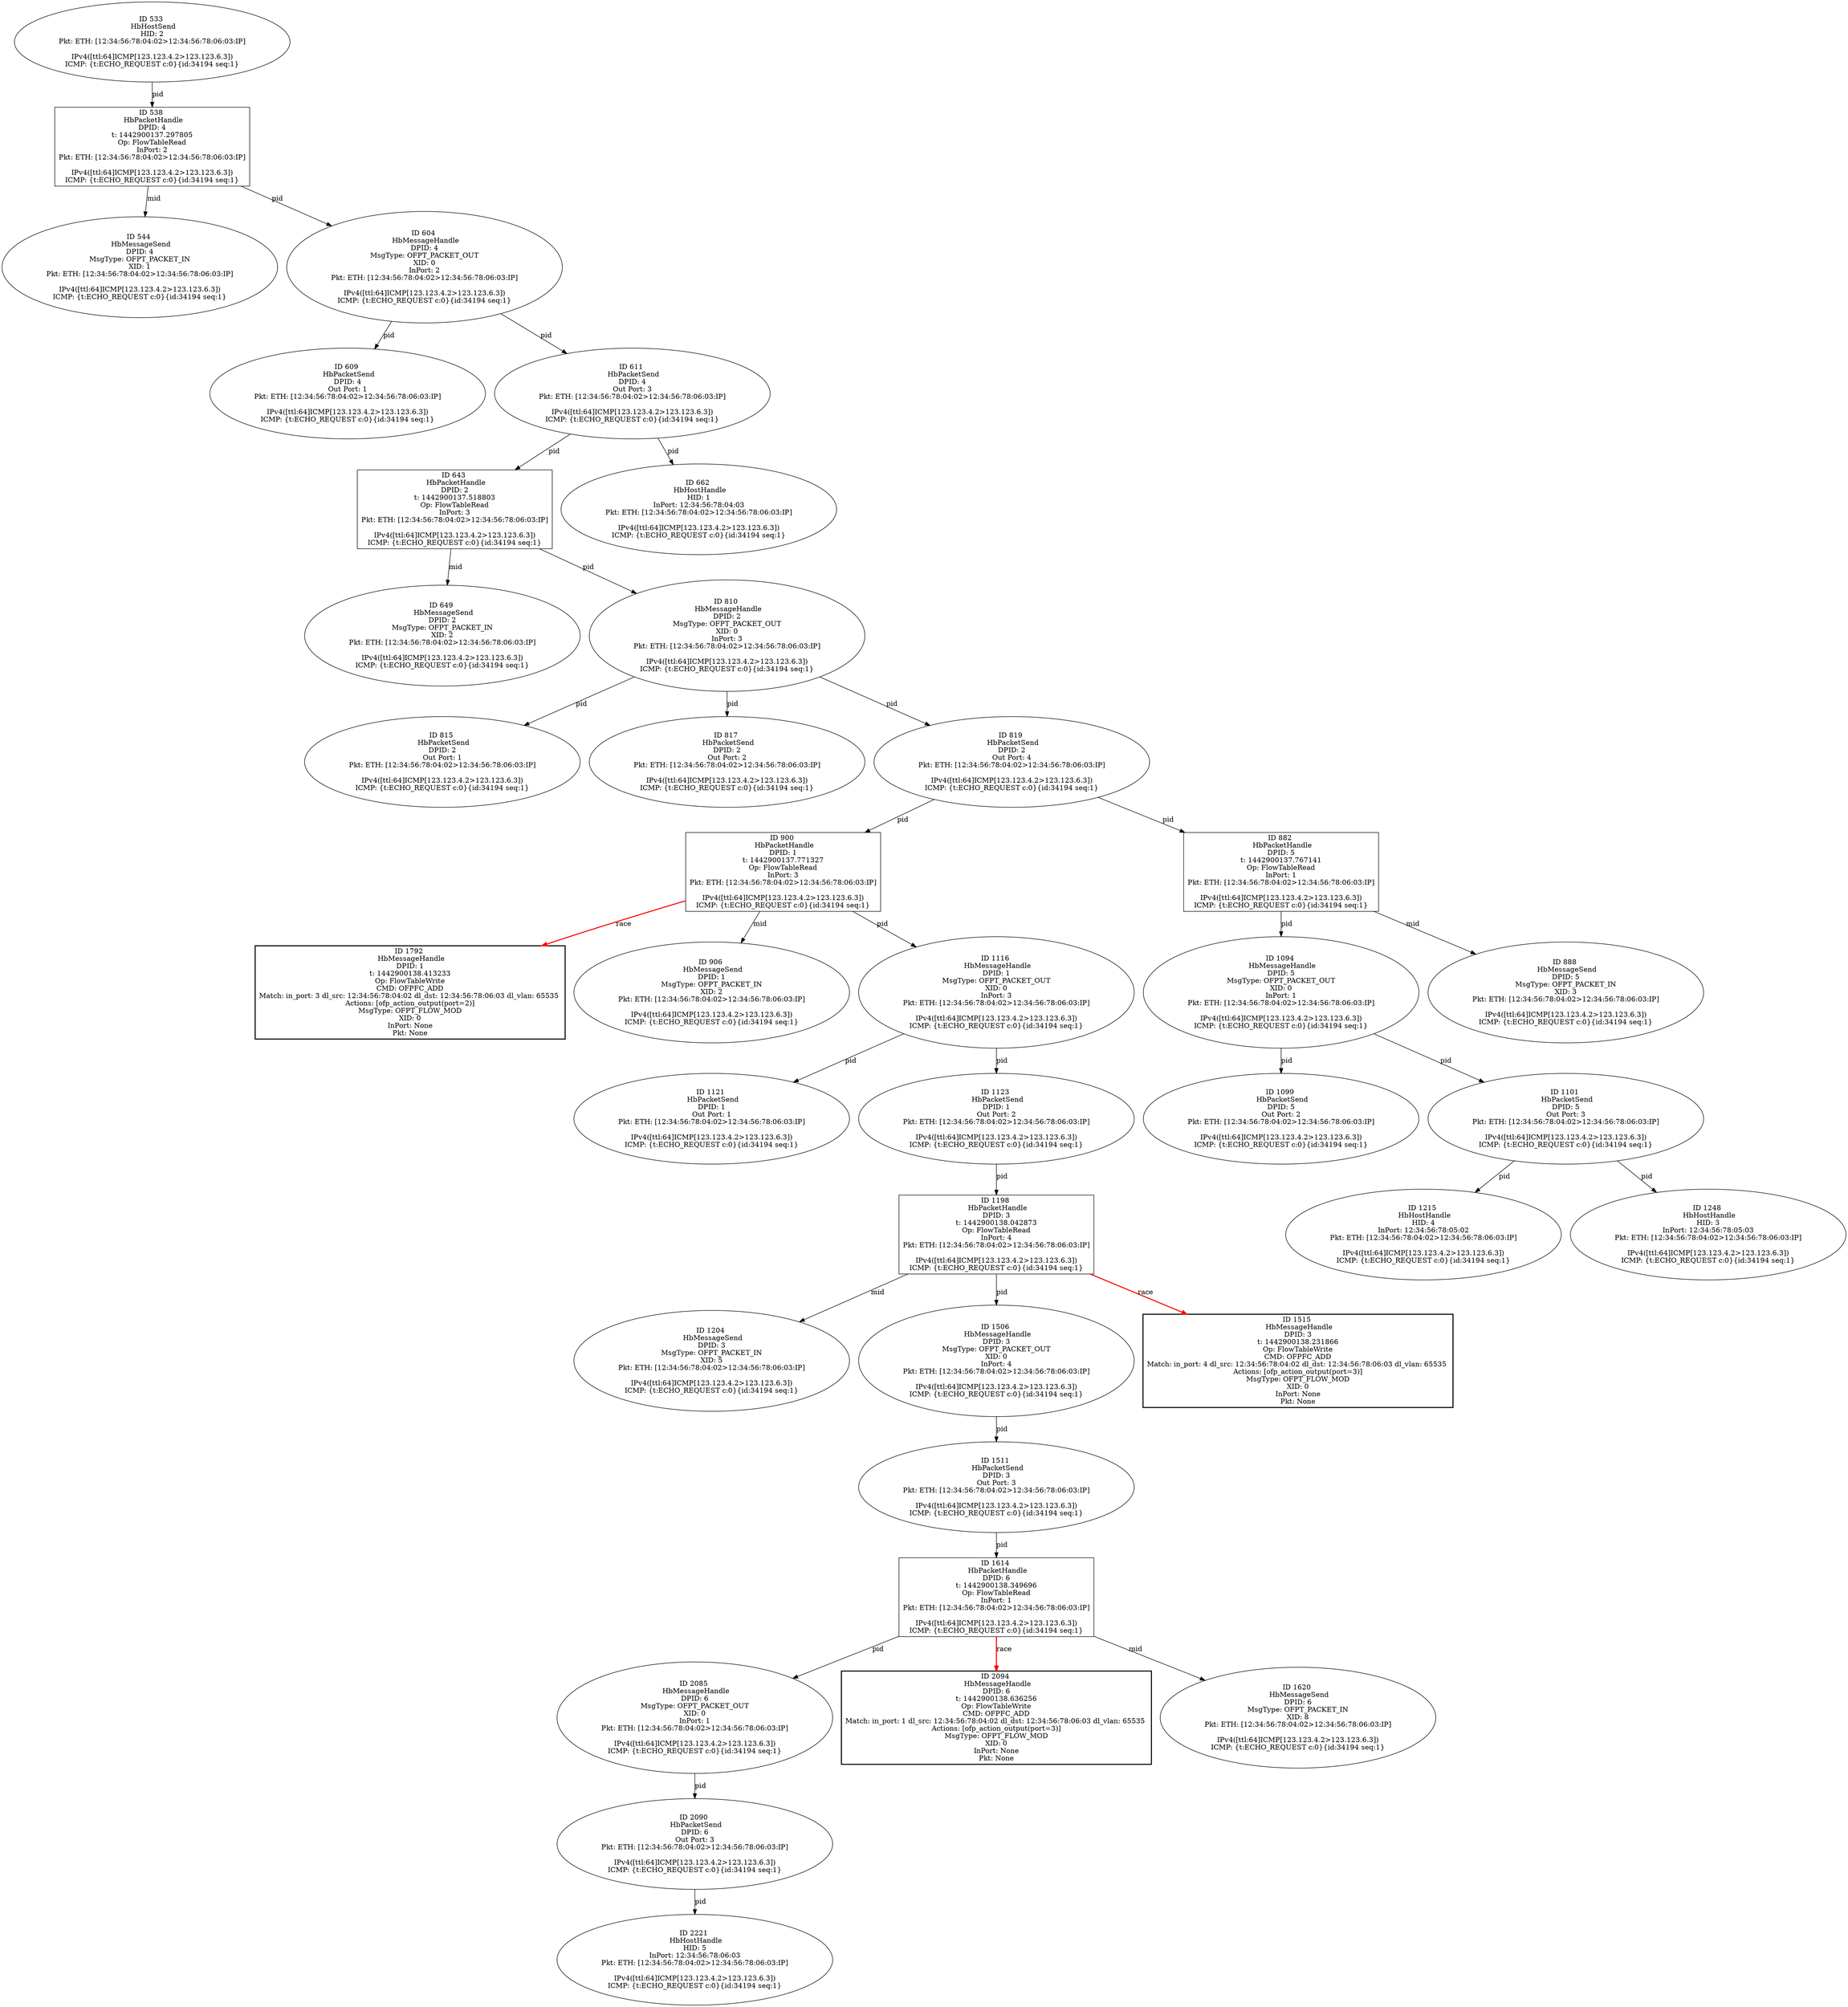 strict digraph G {
1792 [shape=box, style=bold, event=<hb_events.HbMessageHandle object at 0x107a7cbd0>, label="ID 1792 
 HbMessageHandle
DPID: 1
t: 1442900138.413233
Op: FlowTableWrite
CMD: OFPFC_ADD
Match: in_port: 3 dl_src: 12:34:56:78:04:02 dl_dst: 12:34:56:78:06:03 dl_vlan: 65535 
Actions: [ofp_action_output(port=2)]
MsgType: OFPT_FLOW_MOD
XID: 0
InPort: None
Pkt: None"];
643 [shape=box, event=<hb_events.HbPacketHandle object at 0x1078b5750>, label="ID 643 
 HbPacketHandle
DPID: 2
t: 1442900137.518803
Op: FlowTableRead
InPort: 3
Pkt: ETH: [12:34:56:78:04:02>12:34:56:78:06:03:IP]

IPv4([ttl:64]ICMP[123.123.4.2>123.123.6.3])
ICMP: {t:ECHO_REQUEST c:0}{id:34194 seq:1}"];
900 [shape=box, event=<hb_events.HbPacketHandle object at 0x10790b8d0>, label="ID 900 
 HbPacketHandle
DPID: 1
t: 1442900137.771327
Op: FlowTableRead
InPort: 3
Pkt: ETH: [12:34:56:78:04:02>12:34:56:78:06:03:IP]

IPv4([ttl:64]ICMP[123.123.4.2>123.123.6.3])
ICMP: {t:ECHO_REQUEST c:0}{id:34194 seq:1}"];
649 [shape=oval, event=<hb_events.HbMessageSend object at 0x1078b5e90>, label="ID 649 
 HbMessageSend
DPID: 2
MsgType: OFPT_PACKET_IN
XID: 2
Pkt: ETH: [12:34:56:78:04:02>12:34:56:78:06:03:IP]

IPv4([ttl:64]ICMP[123.123.4.2>123.123.6.3])
ICMP: {t:ECHO_REQUEST c:0}{id:34194 seq:1}"];
906 [shape=oval, event=<hb_events.HbMessageSend object at 0x107906050>, label="ID 906 
 HbMessageSend
DPID: 1
MsgType: OFPT_PACKET_IN
XID: 2
Pkt: ETH: [12:34:56:78:04:02>12:34:56:78:06:03:IP]

IPv4([ttl:64]ICMP[123.123.4.2>123.123.6.3])
ICMP: {t:ECHO_REQUEST c:0}{id:34194 seq:1}"];
533 [shape=oval, event=<hb_events.HbHostSend object at 0x107890e90>, label="ID 533 
 HbHostSend
HID: 2
Pkt: ETH: [12:34:56:78:04:02>12:34:56:78:06:03:IP]

IPv4([ttl:64]ICMP[123.123.4.2>123.123.6.3])
ICMP: {t:ECHO_REQUEST c:0}{id:34194 seq:1}"];
662 [shape=oval, event=<hb_events.HbHostHandle object at 0x1078bb810>, label="ID 662 
 HbHostHandle
HID: 1
InPort: 12:34:56:78:04:03
Pkt: ETH: [12:34:56:78:04:02>12:34:56:78:06:03:IP]

IPv4([ttl:64]ICMP[123.123.4.2>123.123.6.3])
ICMP: {t:ECHO_REQUEST c:0}{id:34194 seq:1}"];
538 [shape=box, event=<hb_events.HbPacketHandle object at 0x107896110>, label="ID 538 
 HbPacketHandle
DPID: 4
t: 1442900137.297805
Op: FlowTableRead
InPort: 2
Pkt: ETH: [12:34:56:78:04:02>12:34:56:78:06:03:IP]

IPv4([ttl:64]ICMP[123.123.4.2>123.123.6.3])
ICMP: {t:ECHO_REQUEST c:0}{id:34194 seq:1}"];
544 [shape=oval, event=<hb_events.HbMessageSend object at 0x107896850>, label="ID 544 
 HbMessageSend
DPID: 4
MsgType: OFPT_PACKET_IN
XID: 1
Pkt: ETH: [12:34:56:78:04:02>12:34:56:78:06:03:IP]

IPv4([ttl:64]ICMP[123.123.4.2>123.123.6.3])
ICMP: {t:ECHO_REQUEST c:0}{id:34194 seq:1}"];
2085 [shape=oval, event=<hb_events.HbMessageHandle object at 0x107b30a90>, label="ID 2085 
 HbMessageHandle
DPID: 6
MsgType: OFPT_PACKET_OUT
XID: 0
InPort: 1
Pkt: ETH: [12:34:56:78:04:02>12:34:56:78:06:03:IP]

IPv4([ttl:64]ICMP[123.123.4.2>123.123.6.3])
ICMP: {t:ECHO_REQUEST c:0}{id:34194 seq:1}"];
604 [shape=oval, event=<hb_events.HbMessageHandle object at 0x1078ab5d0>, label="ID 604 
 HbMessageHandle
DPID: 4
MsgType: OFPT_PACKET_OUT
XID: 0
InPort: 2
Pkt: ETH: [12:34:56:78:04:02>12:34:56:78:06:03:IP]

IPv4([ttl:64]ICMP[123.123.4.2>123.123.6.3])
ICMP: {t:ECHO_REQUEST c:0}{id:34194 seq:1}"];
810 [shape=oval, event=<hb_events.HbMessageHandle object at 0x1078f0150>, label="ID 810 
 HbMessageHandle
DPID: 2
MsgType: OFPT_PACKET_OUT
XID: 0
InPort: 3
Pkt: ETH: [12:34:56:78:04:02>12:34:56:78:06:03:IP]

IPv4([ttl:64]ICMP[123.123.4.2>123.123.6.3])
ICMP: {t:ECHO_REQUEST c:0}{id:34194 seq:1}"];
2094 [shape=box, style=bold, event=<hb_events.HbMessageHandle object at 0x107c32d50>, label="ID 2094 
 HbMessageHandle
DPID: 6
t: 1442900138.636256
Op: FlowTableWrite
CMD: OFPFC_ADD
Match: in_port: 1 dl_src: 12:34:56:78:04:02 dl_dst: 12:34:56:78:06:03 dl_vlan: 65535 
Actions: [ofp_action_output(port=3)]
MsgType: OFPT_FLOW_MOD
XID: 0
InPort: None
Pkt: None"];
2221 [shape=oval, event=<hb_events.HbHostHandle object at 0x107c79310>, label="ID 2221 
 HbHostHandle
HID: 5
InPort: 12:34:56:78:06:03
Pkt: ETH: [12:34:56:78:04:02>12:34:56:78:06:03:IP]

IPv4([ttl:64]ICMP[123.123.4.2>123.123.6.3])
ICMP: {t:ECHO_REQUEST c:0}{id:34194 seq:1}"];
1198 [shape=box, event=<hb_events.HbPacketHandle object at 0x1079b49d0>, label="ID 1198 
 HbPacketHandle
DPID: 3
t: 1442900138.042873
Op: FlowTableRead
InPort: 4
Pkt: ETH: [12:34:56:78:04:02>12:34:56:78:06:03:IP]

IPv4([ttl:64]ICMP[123.123.4.2>123.123.6.3])
ICMP: {t:ECHO_REQUEST c:0}{id:34194 seq:1}"];
815 [shape=oval, event=<hb_events.HbPacketSend object at 0x1078f0650>, label="ID 815 
 HbPacketSend
DPID: 2
Out Port: 1
Pkt: ETH: [12:34:56:78:04:02>12:34:56:78:06:03:IP]

IPv4([ttl:64]ICMP[123.123.4.2>123.123.6.3])
ICMP: {t:ECHO_REQUEST c:0}{id:34194 seq:1}"];
817 [shape=oval, event=<hb_events.HbPacketSend object at 0x1078f0890>, label="ID 817 
 HbPacketSend
DPID: 2
Out Port: 2
Pkt: ETH: [12:34:56:78:04:02>12:34:56:78:06:03:IP]

IPv4([ttl:64]ICMP[123.123.4.2>123.123.6.3])
ICMP: {t:ECHO_REQUEST c:0}{id:34194 seq:1}"];
819 [shape=oval, event=<hb_events.HbPacketSend object at 0x1078f0ad0>, label="ID 819 
 HbPacketSend
DPID: 2
Out Port: 4
Pkt: ETH: [12:34:56:78:04:02>12:34:56:78:06:03:IP]

IPv4([ttl:64]ICMP[123.123.4.2>123.123.6.3])
ICMP: {t:ECHO_REQUEST c:0}{id:34194 seq:1}"];
1204 [shape=oval, event=<hb_events.HbMessageSend object at 0x1079bb150>, label="ID 1204 
 HbMessageSend
DPID: 3
MsgType: OFPT_PACKET_IN
XID: 5
Pkt: ETH: [12:34:56:78:04:02>12:34:56:78:06:03:IP]

IPv4([ttl:64]ICMP[123.123.4.2>123.123.6.3])
ICMP: {t:ECHO_REQUEST c:0}{id:34194 seq:1}"];
1215 [shape=oval, event=<hb_events.HbHostHandle object at 0x1079bb850>, label="ID 1215 
 HbHostHandle
HID: 4
InPort: 12:34:56:78:05:02
Pkt: ETH: [12:34:56:78:04:02>12:34:56:78:06:03:IP]

IPv4([ttl:64]ICMP[123.123.4.2>123.123.6.3])
ICMP: {t:ECHO_REQUEST c:0}{id:34194 seq:1}"];
1094 [shape=oval, event=<hb_events.HbMessageHandle object at 0x10795dc50>, label="ID 1094 
 HbMessageHandle
DPID: 5
MsgType: OFPT_PACKET_OUT
XID: 0
InPort: 1
Pkt: ETH: [12:34:56:78:04:02>12:34:56:78:06:03:IP]

IPv4([ttl:64]ICMP[123.123.4.2>123.123.6.3])
ICMP: {t:ECHO_REQUEST c:0}{id:34194 seq:1}"];
1121 [shape=oval, event=<hb_events.HbPacketSend object at 0x10796a4d0>, label="ID 1121 
 HbPacketSend
DPID: 1
Out Port: 1
Pkt: ETH: [12:34:56:78:04:02>12:34:56:78:06:03:IP]

IPv4([ttl:64]ICMP[123.123.4.2>123.123.6.3])
ICMP: {t:ECHO_REQUEST c:0}{id:34194 seq:1}"];
1099 [shape=oval, event=<hb_events.HbPacketSend object at 0x107964190>, label="ID 1099 
 HbPacketSend
DPID: 5
Out Port: 2
Pkt: ETH: [12:34:56:78:04:02>12:34:56:78:06:03:IP]

IPv4([ttl:64]ICMP[123.123.4.2>123.123.6.3])
ICMP: {t:ECHO_REQUEST c:0}{id:34194 seq:1}"];
1101 [shape=oval, event=<hb_events.HbPacketSend object at 0x1079643d0>, label="ID 1101 
 HbPacketSend
DPID: 5
Out Port: 3
Pkt: ETH: [12:34:56:78:04:02>12:34:56:78:06:03:IP]

IPv4([ttl:64]ICMP[123.123.4.2>123.123.6.3])
ICMP: {t:ECHO_REQUEST c:0}{id:34194 seq:1}"];
1614 [shape=box, event=<hb_events.HbPacketHandle object at 0x107a158d0>, label="ID 1614 
 HbPacketHandle
DPID: 6
t: 1442900138.349696
Op: FlowTableRead
InPort: 1
Pkt: ETH: [12:34:56:78:04:02>12:34:56:78:06:03:IP]

IPv4([ttl:64]ICMP[123.123.4.2>123.123.6.3])
ICMP: {t:ECHO_REQUEST c:0}{id:34194 seq:1}"];
1123 [shape=oval, event=<hb_events.HbPacketSend object at 0x10796a710>, label="ID 1123 
 HbPacketSend
DPID: 1
Out Port: 2
Pkt: ETH: [12:34:56:78:04:02>12:34:56:78:06:03:IP]

IPv4([ttl:64]ICMP[123.123.4.2>123.123.6.3])
ICMP: {t:ECHO_REQUEST c:0}{id:34194 seq:1}"];
1620 [shape=oval, event=<hb_events.HbMessageSend object at 0x107a1c3d0>, label="ID 1620 
 HbMessageSend
DPID: 6
MsgType: OFPT_PACKET_IN
XID: 8
Pkt: ETH: [12:34:56:78:04:02>12:34:56:78:06:03:IP]

IPv4([ttl:64]ICMP[123.123.4.2>123.123.6.3])
ICMP: {t:ECHO_REQUEST c:0}{id:34194 seq:1}"];
1116 [shape=oval, event=<hb_events.HbMessageHandle object at 0x107964f90>, label="ID 1116 
 HbMessageHandle
DPID: 1
MsgType: OFPT_PACKET_OUT
XID: 0
InPort: 3
Pkt: ETH: [12:34:56:78:04:02>12:34:56:78:06:03:IP]

IPv4([ttl:64]ICMP[123.123.4.2>123.123.6.3])
ICMP: {t:ECHO_REQUEST c:0}{id:34194 seq:1}"];
1248 [shape=oval, event=<hb_events.HbHostHandle object at 0x1079c8550>, label="ID 1248 
 HbHostHandle
HID: 3
InPort: 12:34:56:78:05:03
Pkt: ETH: [12:34:56:78:04:02>12:34:56:78:06:03:IP]

IPv4([ttl:64]ICMP[123.123.4.2>123.123.6.3])
ICMP: {t:ECHO_REQUEST c:0}{id:34194 seq:1}"];
609 [shape=oval, event=<hb_events.HbPacketSend object at 0x1078abad0>, label="ID 609 
 HbPacketSend
DPID: 4
Out Port: 1
Pkt: ETH: [12:34:56:78:04:02>12:34:56:78:06:03:IP]

IPv4([ttl:64]ICMP[123.123.4.2>123.123.6.3])
ICMP: {t:ECHO_REQUEST c:0}{id:34194 seq:1}"];
1506 [shape=oval, event=<hb_events.HbMessageHandle object at 0x1079f33d0>, label="ID 1506 
 HbMessageHandle
DPID: 3
MsgType: OFPT_PACKET_OUT
XID: 0
InPort: 4
Pkt: ETH: [12:34:56:78:04:02>12:34:56:78:06:03:IP]

IPv4([ttl:64]ICMP[123.123.4.2>123.123.6.3])
ICMP: {t:ECHO_REQUEST c:0}{id:34194 seq:1}"];
611 [shape=oval, event=<hb_events.HbPacketSend object at 0x1078abd10>, label="ID 611 
 HbPacketSend
DPID: 4
Out Port: 3
Pkt: ETH: [12:34:56:78:04:02>12:34:56:78:06:03:IP]

IPv4([ttl:64]ICMP[123.123.4.2>123.123.6.3])
ICMP: {t:ECHO_REQUEST c:0}{id:34194 seq:1}"];
1511 [shape=oval, event=<hb_events.HbPacketSend object at 0x1079f38d0>, label="ID 1511 
 HbPacketSend
DPID: 3
Out Port: 3
Pkt: ETH: [12:34:56:78:04:02>12:34:56:78:06:03:IP]

IPv4([ttl:64]ICMP[123.123.4.2>123.123.6.3])
ICMP: {t:ECHO_REQUEST c:0}{id:34194 seq:1}"];
1515 [shape=box, style=bold, event=<hb_events.HbMessageHandle object at 0x1079f3c50>, label="ID 1515 
 HbMessageHandle
DPID: 3
t: 1442900138.231866
Op: FlowTableWrite
CMD: OFPFC_ADD
Match: in_port: 4 dl_src: 12:34:56:78:04:02 dl_dst: 12:34:56:78:06:03 dl_vlan: 65535 
Actions: [ofp_action_output(port=3)]
MsgType: OFPT_FLOW_MOD
XID: 0
InPort: None
Pkt: None"];
882 [shape=box, event=<hb_events.HbPacketHandle object at 0x107904610>, label="ID 882 
 HbPacketHandle
DPID: 5
t: 1442900137.767141
Op: FlowTableRead
InPort: 1
Pkt: ETH: [12:34:56:78:04:02>12:34:56:78:06:03:IP]

IPv4([ttl:64]ICMP[123.123.4.2>123.123.6.3])
ICMP: {t:ECHO_REQUEST c:0}{id:34194 seq:1}"];
888 [shape=oval, event=<hb_events.HbMessageSend object at 0x10790b110>, label="ID 888 
 HbMessageSend
DPID: 5
MsgType: OFPT_PACKET_IN
XID: 3
Pkt: ETH: [12:34:56:78:04:02>12:34:56:78:06:03:IP]

IPv4([ttl:64]ICMP[123.123.4.2>123.123.6.3])
ICMP: {t:ECHO_REQUEST c:0}{id:34194 seq:1}"];
2090 [shape=oval, event=<hb_events.HbPacketSend object at 0x107c32190>, label="ID 2090 
 HbPacketSend
DPID: 6
Out Port: 3
Pkt: ETH: [12:34:56:78:04:02>12:34:56:78:06:03:IP]

IPv4([ttl:64]ICMP[123.123.4.2>123.123.6.3])
ICMP: {t:ECHO_REQUEST c:0}{id:34194 seq:1}"];
643 -> 649  [rel=mid, label=mid];
643 -> 810  [rel=pid, label=pid];
900 -> 1792  [harmful=True, color=red, style=bold, rel=race, label=race];
900 -> 906  [rel=mid, label=mid];
900 -> 1116  [rel=pid, label=pid];
533 -> 538  [rel=pid, label=pid];
538 -> 544  [rel=mid, label=mid];
538 -> 604  [rel=pid, label=pid];
2085 -> 2090  [rel=pid, label=pid];
1116 -> 1121  [rel=pid, label=pid];
1116 -> 1123  [rel=pid, label=pid];
810 -> 817  [rel=pid, label=pid];
810 -> 819  [rel=pid, label=pid];
810 -> 815  [rel=pid, label=pid];
1198 -> 1506  [rel=pid, label=pid];
1198 -> 1515  [harmful=True, color=red, style=bold, rel=race, label=race];
1198 -> 1204  [rel=mid, label=mid];
819 -> 882  [rel=pid, label=pid];
819 -> 900  [rel=pid, label=pid];
1094 -> 1099  [rel=pid, label=pid];
1094 -> 1101  [rel=pid, label=pid];
1101 -> 1248  [rel=pid, label=pid];
1101 -> 1215  [rel=pid, label=pid];
1614 -> 1620  [rel=mid, label=mid];
1614 -> 2085  [rel=pid, label=pid];
1614 -> 2094  [harmful=True, color=red, style=bold, rel=race, label=race];
611 -> 643  [rel=pid, label=pid];
611 -> 662  [rel=pid, label=pid];
604 -> 609  [rel=pid, label=pid];
604 -> 611  [rel=pid, label=pid];
1506 -> 1511  [rel=pid, label=pid];
1123 -> 1198  [rel=pid, label=pid];
1511 -> 1614  [rel=pid, label=pid];
882 -> 888  [rel=mid, label=mid];
882 -> 1094  [rel=pid, label=pid];
2090 -> 2221  [rel=pid, label=pid];
}
